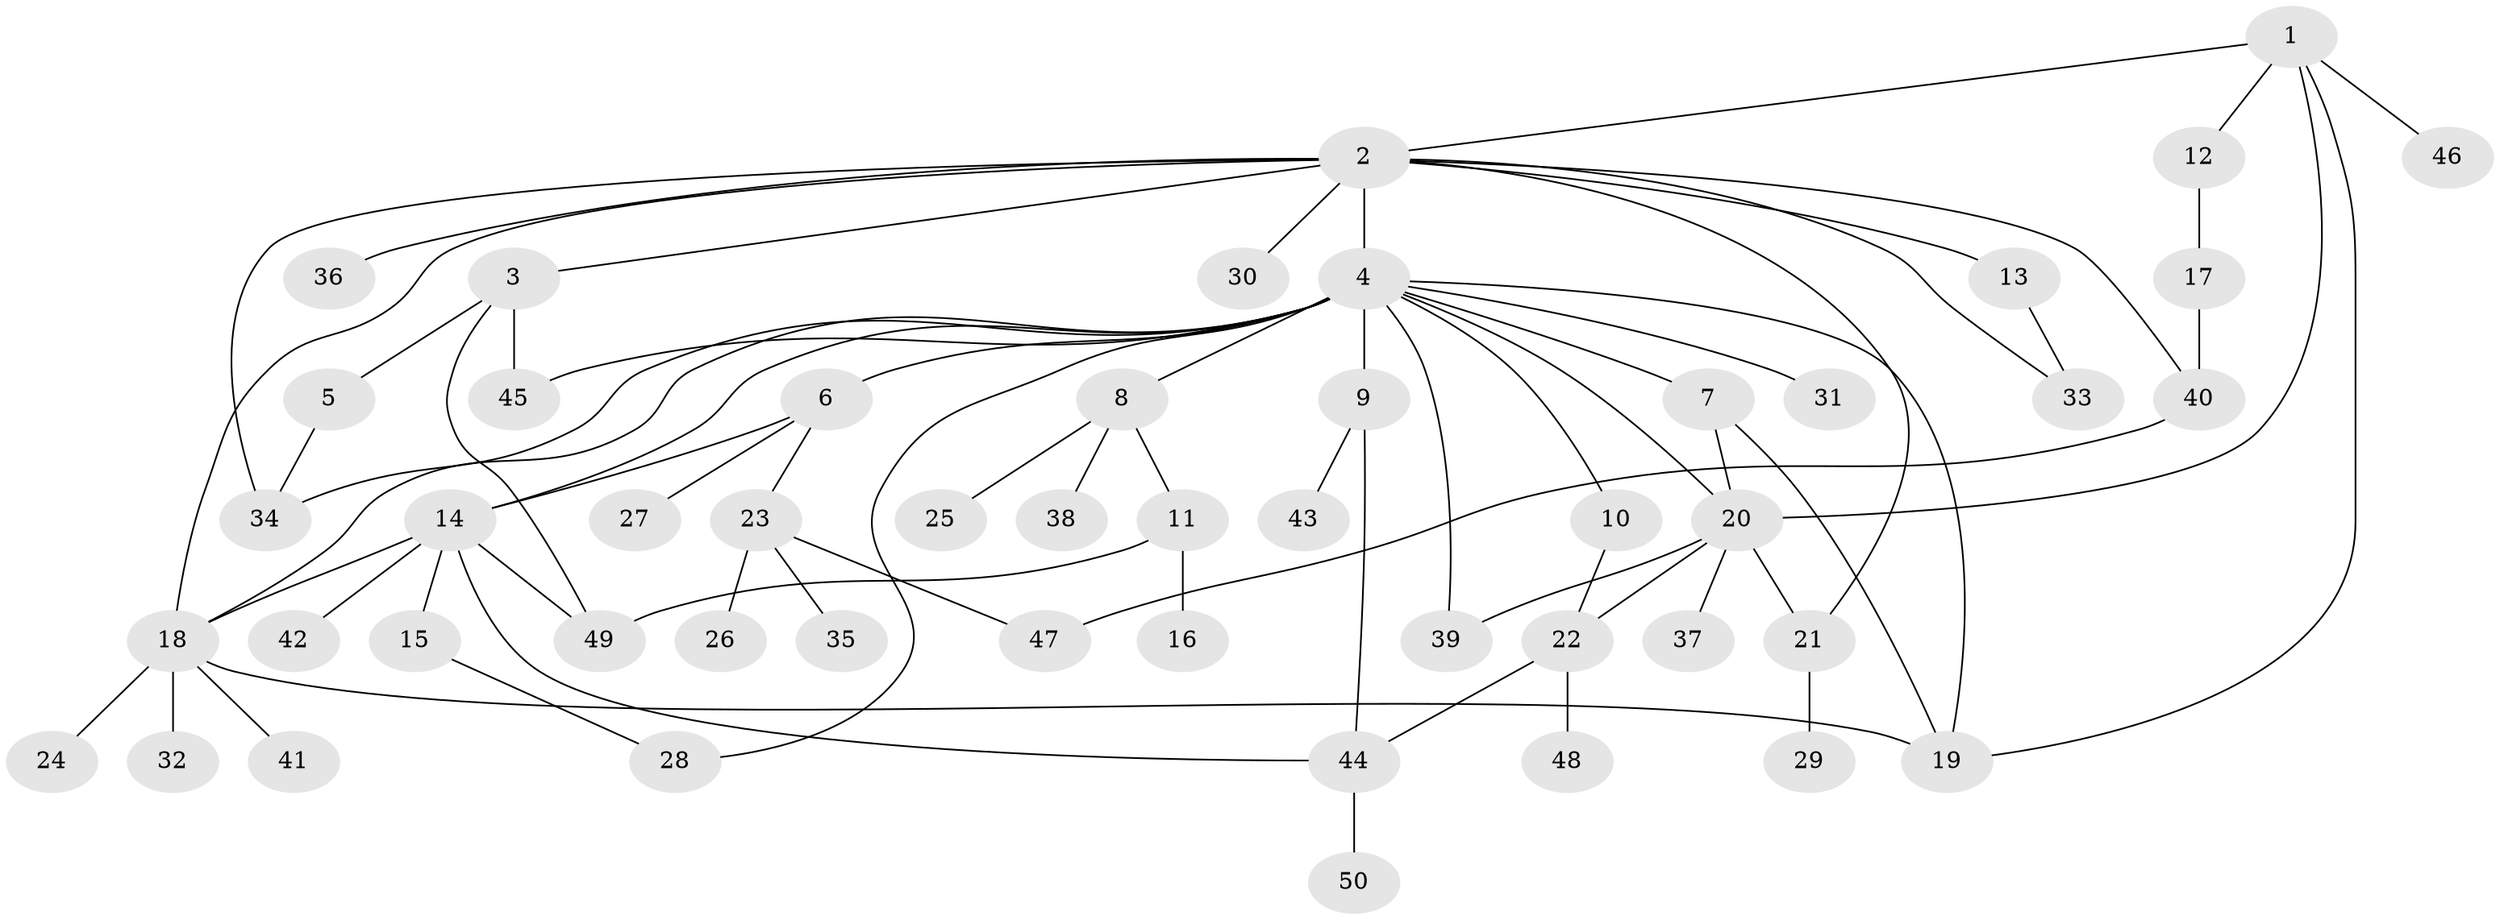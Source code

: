 // coarse degree distribution, {4: 0.05, 8: 0.05, 10: 0.05, 3: 0.1, 1: 0.4, 5: 0.1, 2: 0.25}
// Generated by graph-tools (version 1.1) at 2025/18/03/04/25 18:18:18]
// undirected, 50 vertices, 71 edges
graph export_dot {
graph [start="1"]
  node [color=gray90,style=filled];
  1;
  2;
  3;
  4;
  5;
  6;
  7;
  8;
  9;
  10;
  11;
  12;
  13;
  14;
  15;
  16;
  17;
  18;
  19;
  20;
  21;
  22;
  23;
  24;
  25;
  26;
  27;
  28;
  29;
  30;
  31;
  32;
  33;
  34;
  35;
  36;
  37;
  38;
  39;
  40;
  41;
  42;
  43;
  44;
  45;
  46;
  47;
  48;
  49;
  50;
  1 -- 2;
  1 -- 12;
  1 -- 19;
  1 -- 20;
  1 -- 46;
  2 -- 3;
  2 -- 4;
  2 -- 13;
  2 -- 18;
  2 -- 21;
  2 -- 30;
  2 -- 33;
  2 -- 34;
  2 -- 36;
  2 -- 40;
  3 -- 5;
  3 -- 45;
  3 -- 49;
  4 -- 6;
  4 -- 7;
  4 -- 8;
  4 -- 9;
  4 -- 10;
  4 -- 14;
  4 -- 18;
  4 -- 19;
  4 -- 20;
  4 -- 28;
  4 -- 31;
  4 -- 34;
  4 -- 39;
  4 -- 45;
  5 -- 34;
  6 -- 14;
  6 -- 23;
  6 -- 27;
  7 -- 19;
  7 -- 20;
  8 -- 11;
  8 -- 25;
  8 -- 38;
  9 -- 43;
  9 -- 44;
  10 -- 22;
  11 -- 16;
  11 -- 49;
  12 -- 17;
  13 -- 33;
  14 -- 15;
  14 -- 18;
  14 -- 42;
  14 -- 44;
  14 -- 49;
  15 -- 28;
  17 -- 40;
  18 -- 19;
  18 -- 24;
  18 -- 32;
  18 -- 41;
  20 -- 21;
  20 -- 22;
  20 -- 37;
  20 -- 39;
  21 -- 29;
  22 -- 44;
  22 -- 48;
  23 -- 26;
  23 -- 35;
  23 -- 47;
  40 -- 47;
  44 -- 50;
}
